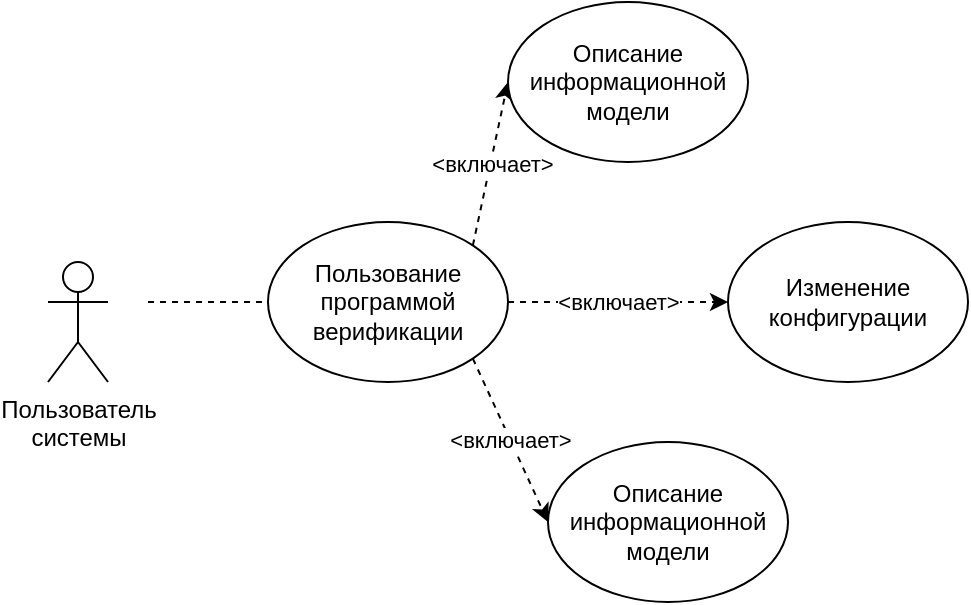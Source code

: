 <mxfile version="13.9.9" type="device"><diagram id="vqajp4GL39vX_rOGVX0N" name="Страница 1"><mxGraphModel dx="789" dy="806" grid="0" gridSize="10" guides="1" tooltips="1" connect="1" arrows="1" fold="1" page="1" pageScale="1" pageWidth="827" pageHeight="1169" math="0" shadow="0"><root><mxCell id="0"/><mxCell id="1" parent="0"/><mxCell id="9Ua1NiDJ2F3hQnctB5Zp-1" value="Пользователь&lt;br&gt;системы" style="shape=umlActor;verticalLabelPosition=bottom;verticalAlign=top;html=1;outlineConnect=0;" vertex="1" parent="1"><mxGeometry x="100" y="290" width="30" height="60" as="geometry"/></mxCell><mxCell id="9Ua1NiDJ2F3hQnctB5Zp-4" value="" style="endArrow=classic;html=1;dashed=1;entryX=0;entryY=0.5;entryDx=0;entryDy=0;exitX=1;exitY=0;exitDx=0;exitDy=0;" edge="1" parent="1" source="9Ua1NiDJ2F3hQnctB5Zp-10" target="9Ua1NiDJ2F3hQnctB5Zp-6"><mxGeometry relative="1" as="geometry"><mxPoint x="370" y="260" as="sourcePoint"/><mxPoint x="530" y="200" as="targetPoint"/></mxGeometry></mxCell><mxCell id="9Ua1NiDJ2F3hQnctB5Zp-5" value="&amp;lt;включает&amp;gt;" style="edgeLabel;resizable=0;html=1;align=center;verticalAlign=middle;" connectable="0" vertex="1" parent="9Ua1NiDJ2F3hQnctB5Zp-4"><mxGeometry relative="1" as="geometry"/></mxCell><mxCell id="9Ua1NiDJ2F3hQnctB5Zp-6" value="Описание&lt;br&gt;информационной модели" style="ellipse;whiteSpace=wrap;html=1;" vertex="1" parent="1"><mxGeometry x="330" y="160" width="120" height="80" as="geometry"/></mxCell><mxCell id="9Ua1NiDJ2F3hQnctB5Zp-7" value="" style="endArrow=classic;html=1;dashed=1;exitX=1;exitY=0.5;exitDx=0;exitDy=0;" edge="1" parent="1" source="9Ua1NiDJ2F3hQnctB5Zp-10"><mxGeometry relative="1" as="geometry"><mxPoint x="370" y="380" as="sourcePoint"/><mxPoint x="440" y="310" as="targetPoint"/></mxGeometry></mxCell><mxCell id="9Ua1NiDJ2F3hQnctB5Zp-8" value="&amp;lt;включает&amp;gt;" style="edgeLabel;resizable=0;html=1;align=center;verticalAlign=middle;" connectable="0" vertex="1" parent="9Ua1NiDJ2F3hQnctB5Zp-7"><mxGeometry relative="1" as="geometry"/></mxCell><mxCell id="9Ua1NiDJ2F3hQnctB5Zp-9" value="Изменение конфигурации" style="ellipse;whiteSpace=wrap;html=1;" vertex="1" parent="1"><mxGeometry x="440" y="270" width="120" height="80" as="geometry"/></mxCell><mxCell id="9Ua1NiDJ2F3hQnctB5Zp-10" value="Пользование программой верификации" style="ellipse;whiteSpace=wrap;html=1;" vertex="1" parent="1"><mxGeometry x="210" y="270" width="120" height="80" as="geometry"/></mxCell><mxCell id="9Ua1NiDJ2F3hQnctB5Zp-11" value="" style="endArrow=none;html=1;dashed=1;" edge="1" parent="1"><mxGeometry width="50" height="50" relative="1" as="geometry"><mxPoint x="150" y="310" as="sourcePoint"/><mxPoint x="208" y="310" as="targetPoint"/></mxGeometry></mxCell><mxCell id="9Ua1NiDJ2F3hQnctB5Zp-12" value="" style="endArrow=classic;html=1;dashed=1;exitX=1;exitY=1;exitDx=0;exitDy=0;entryX=0;entryY=0.5;entryDx=0;entryDy=0;" edge="1" parent="1" source="9Ua1NiDJ2F3hQnctB5Zp-10" target="9Ua1NiDJ2F3hQnctB5Zp-16"><mxGeometry relative="1" as="geometry"><mxPoint x="320" y="390" as="sourcePoint"/><mxPoint x="340" y="400" as="targetPoint"/></mxGeometry></mxCell><mxCell id="9Ua1NiDJ2F3hQnctB5Zp-13" value="&amp;lt;включает&amp;gt;" style="edgeLabel;resizable=0;html=1;align=center;verticalAlign=middle;" connectable="0" vertex="1" parent="9Ua1NiDJ2F3hQnctB5Zp-12"><mxGeometry relative="1" as="geometry"/></mxCell><mxCell id="9Ua1NiDJ2F3hQnctB5Zp-16" value="Описание&lt;br&gt;информационной модели" style="ellipse;whiteSpace=wrap;html=1;" vertex="1" parent="1"><mxGeometry x="350" y="380" width="120" height="80" as="geometry"/></mxCell></root></mxGraphModel></diagram></mxfile>
